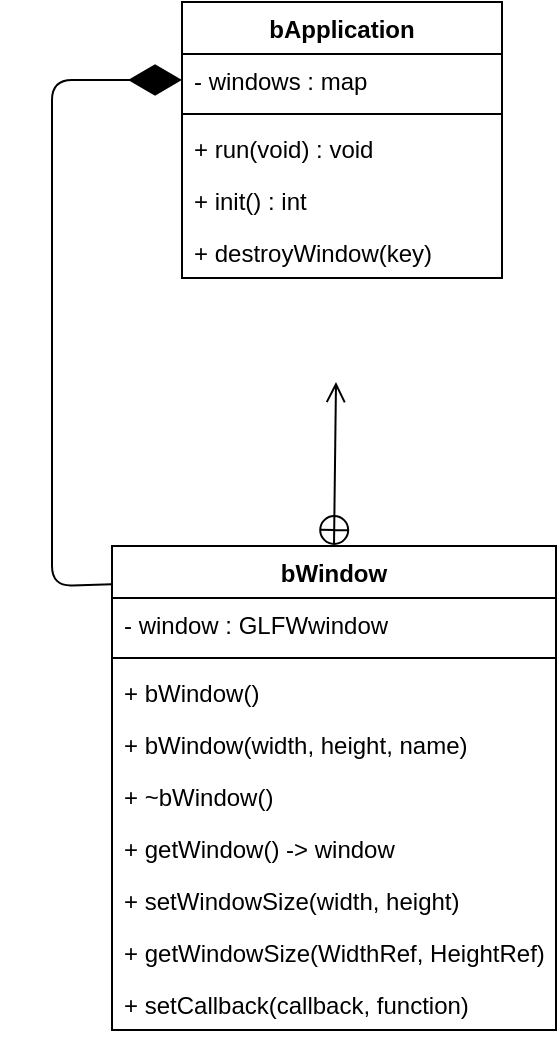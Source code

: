 <mxfile version="14.6.13" type="device"><diagram id="B-UCT03MfzOBXZK15o93" name="Page-1"><mxGraphModel dx="1086" dy="942" grid="1" gridSize="10" guides="1" tooltips="1" connect="1" arrows="1" fold="1" page="1" pageScale="1" pageWidth="850" pageHeight="1100" math="0" shadow="0"><root><mxCell id="0"/><mxCell id="1" parent="0"/><mxCell id="sKExEURvOzAZSrHq3mgf-1" value="bApplication" style="swimlane;fontStyle=1;align=center;verticalAlign=top;childLayout=stackLayout;horizontal=1;startSize=26;horizontalStack=0;resizeParent=1;resizeParentMax=0;resizeLast=0;collapsible=1;marginBottom=0;" parent="1" vertex="1"><mxGeometry x="345" y="140" width="160" height="138" as="geometry"/></mxCell><mxCell id="sKExEURvOzAZSrHq3mgf-2" value="- windows : map" style="text;strokeColor=none;fillColor=none;align=left;verticalAlign=top;spacingLeft=4;spacingRight=4;overflow=hidden;rotatable=0;points=[[0,0.5],[1,0.5]];portConstraint=eastwest;" parent="sKExEURvOzAZSrHq3mgf-1" vertex="1"><mxGeometry y="26" width="160" height="26" as="geometry"/></mxCell><mxCell id="sKExEURvOzAZSrHq3mgf-3" value="" style="line;strokeWidth=1;fillColor=none;align=left;verticalAlign=middle;spacingTop=-1;spacingLeft=3;spacingRight=3;rotatable=0;labelPosition=right;points=[];portConstraint=eastwest;" parent="sKExEURvOzAZSrHq3mgf-1" vertex="1"><mxGeometry y="52" width="160" height="8" as="geometry"/></mxCell><mxCell id="sKExEURvOzAZSrHq3mgf-4" value="+ run(void) : void" style="text;strokeColor=none;fillColor=none;align=left;verticalAlign=top;spacingLeft=4;spacingRight=4;overflow=hidden;rotatable=0;points=[[0,0.5],[1,0.5]];portConstraint=eastwest;" parent="sKExEURvOzAZSrHq3mgf-1" vertex="1"><mxGeometry y="60" width="160" height="26" as="geometry"/></mxCell><mxCell id="sKExEURvOzAZSrHq3mgf-10" value="+ init() : int" style="text;strokeColor=none;fillColor=none;align=left;verticalAlign=top;spacingLeft=4;spacingRight=4;overflow=hidden;rotatable=0;points=[[0,0.5],[1,0.5]];portConstraint=eastwest;" parent="sKExEURvOzAZSrHq3mgf-1" vertex="1"><mxGeometry y="86" width="160" height="26" as="geometry"/></mxCell><mxCell id="LezG_9Yw0rOHC2iDY1vq-2" value="+ destroyWindow(key)" style="text;strokeColor=none;fillColor=none;align=left;verticalAlign=top;spacingLeft=4;spacingRight=4;overflow=hidden;rotatable=0;points=[[0,0.5],[1,0.5]];portConstraint=eastwest;" vertex="1" parent="sKExEURvOzAZSrHq3mgf-1"><mxGeometry y="112" width="160" height="26" as="geometry"/></mxCell><mxCell id="sKExEURvOzAZSrHq3mgf-5" value="bWindow" style="swimlane;fontStyle=1;align=center;verticalAlign=top;childLayout=stackLayout;horizontal=1;startSize=26;horizontalStack=0;resizeParent=1;resizeParentMax=0;resizeLast=0;collapsible=1;marginBottom=0;" parent="1" vertex="1"><mxGeometry x="310" y="412" width="222" height="242" as="geometry"/></mxCell><mxCell id="sKExEURvOzAZSrHq3mgf-6" value="- window : GLFWwindow" style="text;strokeColor=none;fillColor=none;align=left;verticalAlign=top;spacingLeft=4;spacingRight=4;overflow=hidden;rotatable=0;points=[[0,0.5],[1,0.5]];portConstraint=eastwest;" parent="sKExEURvOzAZSrHq3mgf-5" vertex="1"><mxGeometry y="26" width="222" height="26" as="geometry"/></mxCell><mxCell id="sKExEURvOzAZSrHq3mgf-7" value="" style="line;strokeWidth=1;fillColor=none;align=left;verticalAlign=middle;spacingTop=-1;spacingLeft=3;spacingRight=3;rotatable=0;labelPosition=right;points=[];portConstraint=eastwest;" parent="sKExEURvOzAZSrHq3mgf-5" vertex="1"><mxGeometry y="52" width="222" height="8" as="geometry"/></mxCell><mxCell id="7Vs7CPUo1ASwWXf9FmxX-4" value="+ bWindow()" style="text;strokeColor=none;fillColor=none;align=left;verticalAlign=top;spacingLeft=4;spacingRight=4;overflow=hidden;rotatable=0;points=[[0,0.5],[1,0.5]];portConstraint=eastwest;" parent="sKExEURvOzAZSrHq3mgf-5" vertex="1"><mxGeometry y="60" width="222" height="26" as="geometry"/></mxCell><mxCell id="7Vs7CPUo1ASwWXf9FmxX-6" value="+ bWindow(width, height, name)" style="text;strokeColor=none;fillColor=none;align=left;verticalAlign=top;spacingLeft=4;spacingRight=4;overflow=hidden;rotatable=0;points=[[0,0.5],[1,0.5]];portConstraint=eastwest;" parent="sKExEURvOzAZSrHq3mgf-5" vertex="1"><mxGeometry y="86" width="222" height="26" as="geometry"/></mxCell><mxCell id="7Vs7CPUo1ASwWXf9FmxX-5" value="+ ~bWindow()" style="text;strokeColor=none;fillColor=none;align=left;verticalAlign=top;spacingLeft=4;spacingRight=4;overflow=hidden;rotatable=0;points=[[0,0.5],[1,0.5]];portConstraint=eastwest;" parent="sKExEURvOzAZSrHq3mgf-5" vertex="1"><mxGeometry y="112" width="222" height="26" as="geometry"/></mxCell><mxCell id="sKExEURvOzAZSrHq3mgf-8" value="+ getWindow() -&gt; window" style="text;strokeColor=none;fillColor=none;align=left;verticalAlign=top;spacingLeft=4;spacingRight=4;overflow=hidden;rotatable=0;points=[[0,0.5],[1,0.5]];portConstraint=eastwest;" parent="sKExEURvOzAZSrHq3mgf-5" vertex="1"><mxGeometry y="138" width="222" height="26" as="geometry"/></mxCell><mxCell id="7Vs7CPUo1ASwWXf9FmxX-10" value="+ setWindowSize(width, height)" style="text;strokeColor=none;fillColor=none;align=left;verticalAlign=top;spacingLeft=4;spacingRight=4;overflow=hidden;rotatable=0;points=[[0,0.5],[1,0.5]];portConstraint=eastwest;" parent="sKExEURvOzAZSrHq3mgf-5" vertex="1"><mxGeometry y="164" width="222" height="26" as="geometry"/></mxCell><mxCell id="7Vs7CPUo1ASwWXf9FmxX-11" value="+ getWindowSize(WidthRef, HeightRef) " style="text;strokeColor=none;fillColor=none;align=left;verticalAlign=top;spacingLeft=4;spacingRight=4;overflow=hidden;rotatable=0;points=[[0,0.5],[1,0.5]];portConstraint=eastwest;" parent="sKExEURvOzAZSrHq3mgf-5" vertex="1"><mxGeometry y="190" width="222" height="26" as="geometry"/></mxCell><mxCell id="7Vs7CPUo1ASwWXf9FmxX-12" value="+ setCallback(callback, function)" style="text;strokeColor=none;fillColor=none;align=left;verticalAlign=top;spacingLeft=4;spacingRight=4;overflow=hidden;rotatable=0;points=[[0,0.5],[1,0.5]];portConstraint=eastwest;" parent="sKExEURvOzAZSrHq3mgf-5" vertex="1"><mxGeometry y="216" width="222" height="26" as="geometry"/></mxCell><mxCell id="sKExEURvOzAZSrHq3mgf-12" value="" style="endArrow=diamondThin;endFill=1;endSize=24;html=1;exitX=0;exitY=0.079;exitDx=0;exitDy=0;entryX=0;entryY=0.5;entryDx=0;entryDy=0;exitPerimeter=0;" parent="1" source="sKExEURvOzAZSrHq3mgf-5" target="sKExEURvOzAZSrHq3mgf-2" edge="1"><mxGeometry width="160" relative="1" as="geometry"><mxPoint x="340" y="420" as="sourcePoint"/><mxPoint x="280" y="180" as="targetPoint"/><Array as="points"><mxPoint x="280" y="432"/><mxPoint x="280" y="179"/></Array></mxGeometry></mxCell><mxCell id="sKExEURvOzAZSrHq3mgf-13" value="" style="endArrow=open;startArrow=circlePlus;endFill=0;startFill=0;endSize=8;html=1;exitX=0.5;exitY=0;exitDx=0;exitDy=0;" parent="1" source="sKExEURvOzAZSrHq3mgf-5" edge="1"><mxGeometry width="160" relative="1" as="geometry"><mxPoint x="510" y="320" as="sourcePoint"/><mxPoint x="422" y="330" as="targetPoint"/></mxGeometry></mxCell></root></mxGraphModel></diagram></mxfile>